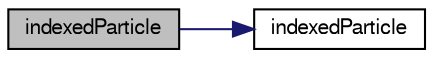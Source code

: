 digraph "indexedParticle"
{
  bgcolor="transparent";
  edge [fontname="FreeSans",fontsize="10",labelfontname="FreeSans",labelfontsize="10"];
  node [fontname="FreeSans",fontsize="10",shape=record];
  rankdir="LR";
  Node4 [label="indexedParticle",height=0.2,width=0.4,color="black", fillcolor="grey75", style="filled", fontcolor="black"];
  Node4 -> Node5 [color="midnightblue",fontsize="10",style="solid",fontname="FreeSans"];
  Node5 [label="indexedParticle",height=0.2,width=0.4,color="black",URL="$a23570.html#ad76f5883a03b164c0f5a5bec4581dbe4",tooltip="Construct from components. "];
}
